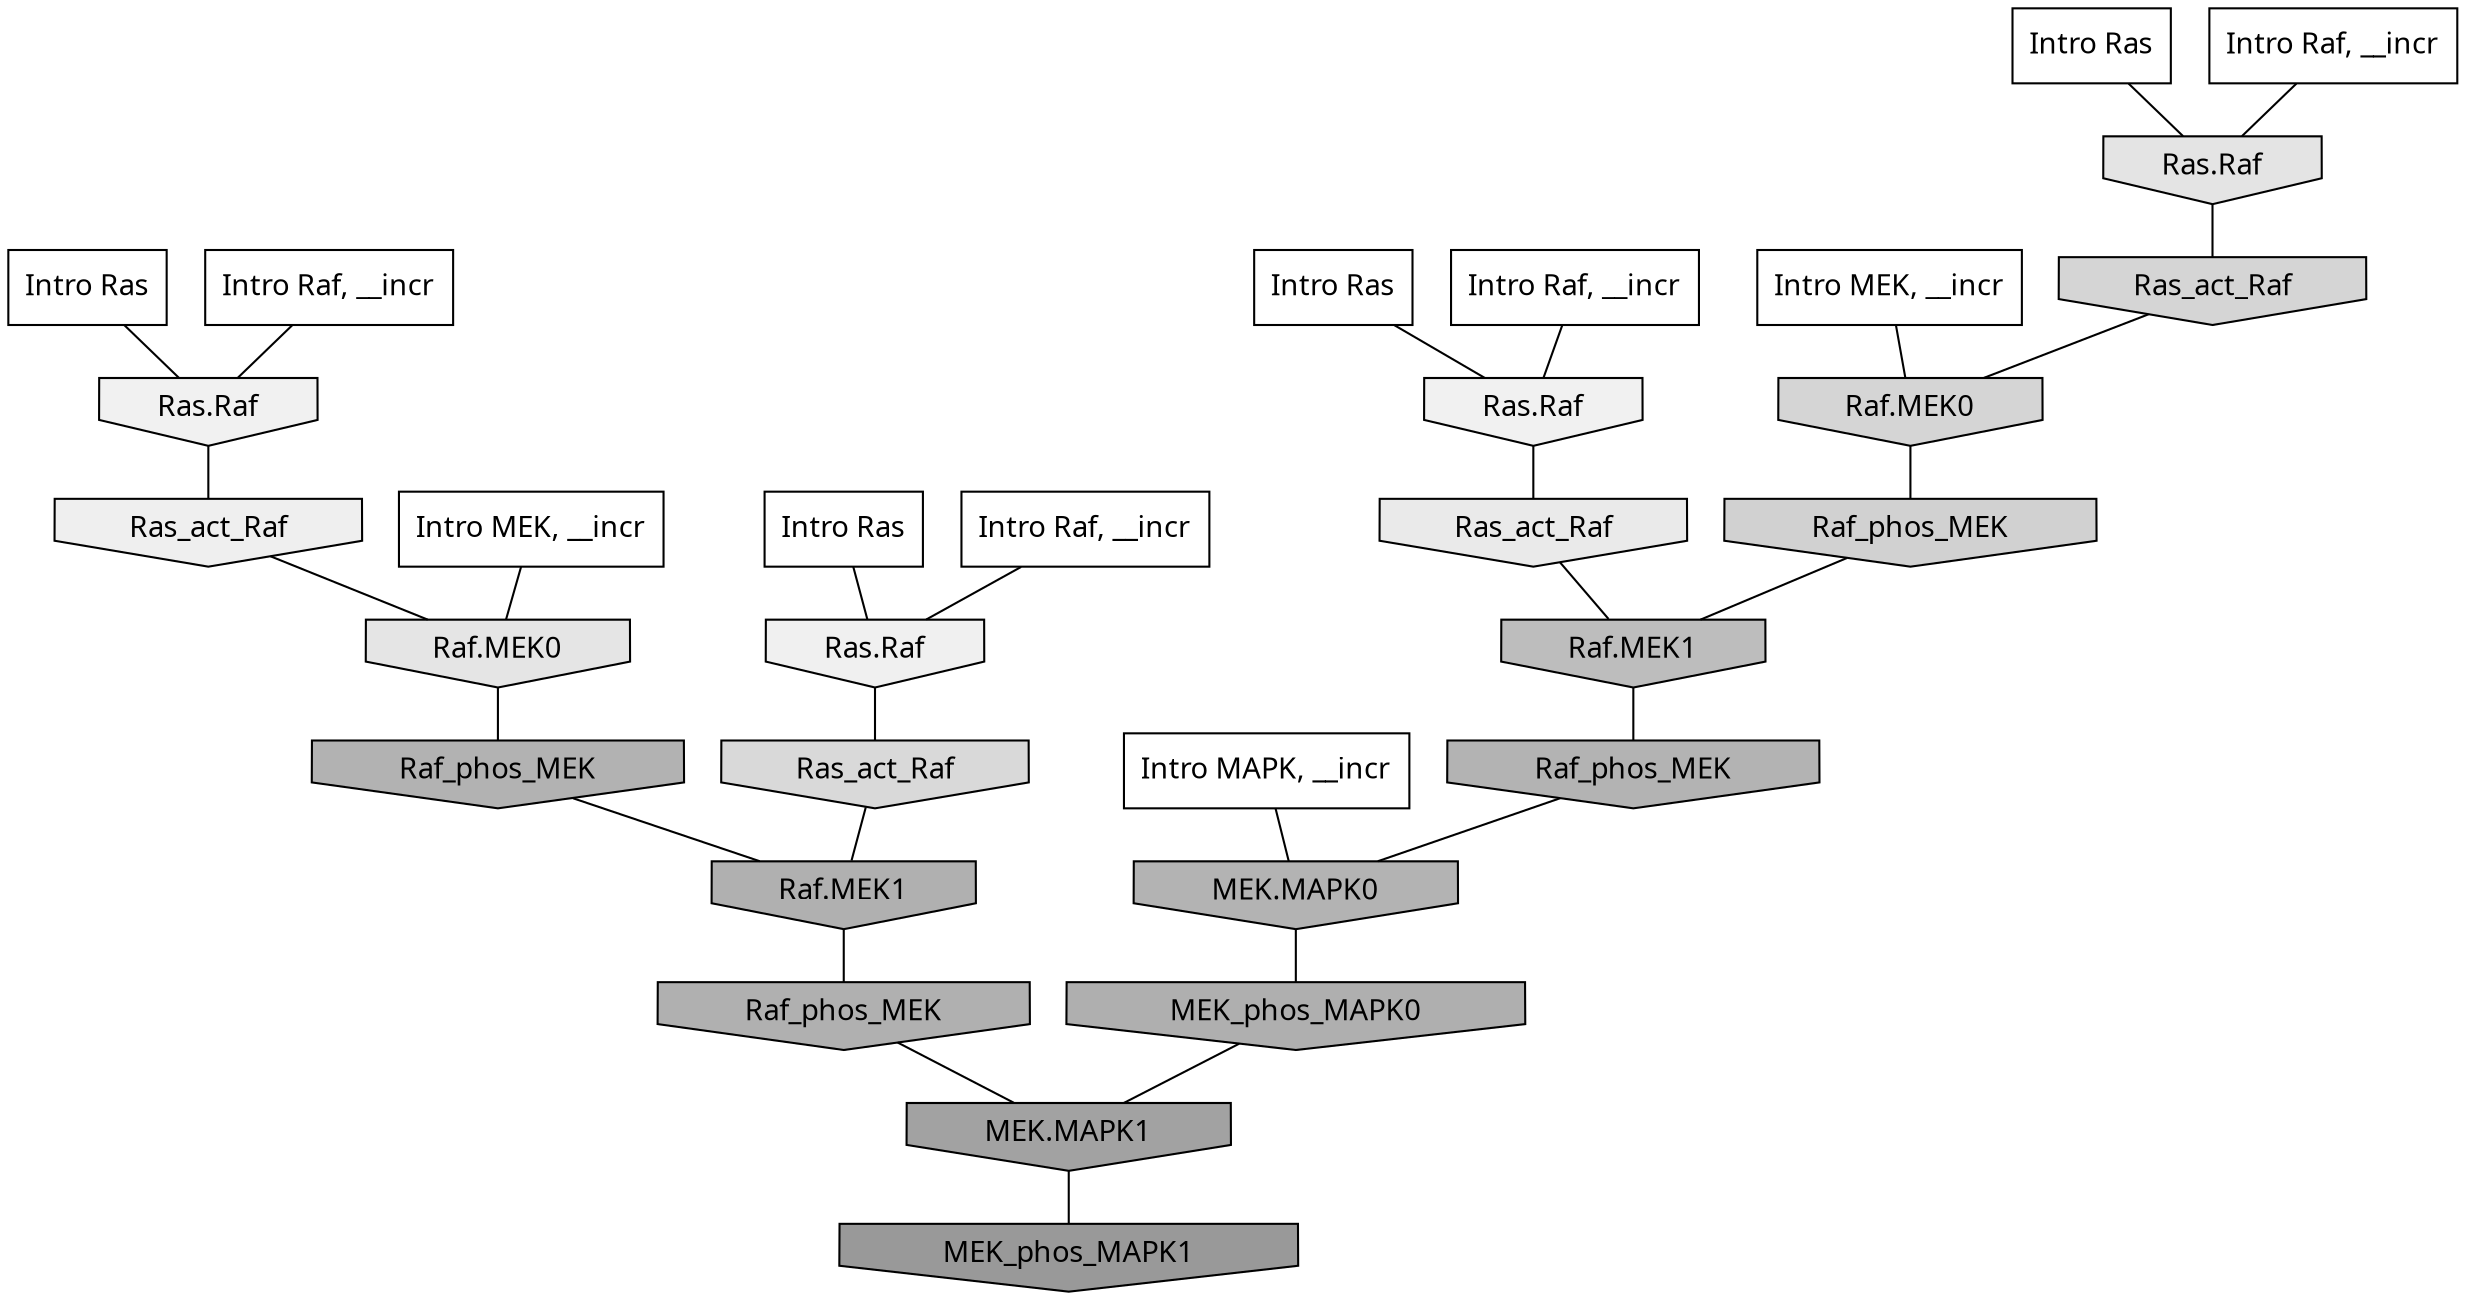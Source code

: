 digraph G{
  rankdir="TB";
  ranksep=0.30;
  node [fontname="CMU Serif"];
  edge [fontname="CMU Serif"];
  
  3 [label="Intro Ras", shape=rectangle, style=filled, fillcolor="0.000 0.000 1.000"]
  
  33 [label="Intro Ras", shape=rectangle, style=filled, fillcolor="0.000 0.000 1.000"]
  
  78 [label="Intro Ras", shape=rectangle, style=filled, fillcolor="0.000 0.000 1.000"]
  
  84 [label="Intro Ras", shape=rectangle, style=filled, fillcolor="0.000 0.000 1.000"]
  
  578 [label="Intro Raf, __incr", shape=rectangle, style=filled, fillcolor="0.000 0.000 1.000"]
  
  930 [label="Intro Raf, __incr", shape=rectangle, style=filled, fillcolor="0.000 0.000 1.000"]
  
  1051 [label="Intro Raf, __incr", shape=rectangle, style=filled, fillcolor="0.000 0.000 1.000"]
  
  1052 [label="Intro Raf, __incr", shape=rectangle, style=filled, fillcolor="0.000 0.000 1.000"]
  
  1175 [label="Intro MEK, __incr", shape=rectangle, style=filled, fillcolor="0.000 0.000 1.000"]
  
  1197 [label="Intro MEK, __incr", shape=rectangle, style=filled, fillcolor="0.000 0.000 1.000"]
  
  3088 [label="Intro MAPK, __incr", shape=rectangle, style=filled, fillcolor="0.000 0.000 1.000"]
  
  3709 [label="Ras.Raf", shape=invhouse, style=filled, fillcolor="0.000 0.000 0.943"]
  
  3713 [label="Ras.Raf", shape=invhouse, style=filled, fillcolor="0.000 0.000 0.943"]
  
  3779 [label="Ras.Raf", shape=invhouse, style=filled, fillcolor="0.000 0.000 0.938"]
  
  3832 [label="Ras_act_Raf", shape=invhouse, style=filled, fillcolor="0.000 0.000 0.934"]
  
  4102 [label="Ras_act_Raf", shape=invhouse, style=filled, fillcolor="0.000 0.000 0.916"]
  
  4365 [label="Raf.MEK0", shape=invhouse, style=filled, fillcolor="0.000 0.000 0.897"]
  
  4447 [label="Ras.Raf", shape=invhouse, style=filled, fillcolor="0.000 0.000 0.891"]
  
  5097 [label="Ras_act_Raf", shape=invhouse, style=filled, fillcolor="0.000 0.000 0.849"]
  
  5391 [label="Ras_act_Raf", shape=invhouse, style=filled, fillcolor="0.000 0.000 0.834"]
  
  5393 [label="Raf.MEK0", shape=invhouse, style=filled, fillcolor="0.000 0.000 0.834"]
  
  5564 [label="Raf_phos_MEK", shape=invhouse, style=filled, fillcolor="0.000 0.000 0.820"]
  
  7445 [label="Raf.MEK1", shape=invhouse, style=filled, fillcolor="0.000 0.000 0.740"]
  
  8631 [label="Raf_phos_MEK", shape=invhouse, style=filled, fillcolor="0.000 0.000 0.703"]
  
  8729 [label="MEK.MAPK0", shape=invhouse, style=filled, fillcolor="0.000 0.000 0.700"]
  
  8842 [label="Raf_phos_MEK", shape=invhouse, style=filled, fillcolor="0.000 0.000 0.696"]
  
  9008 [label="Raf.MEK1", shape=invhouse, style=filled, fillcolor="0.000 0.000 0.690"]
  
  9107 [label="Raf_phos_MEK", shape=invhouse, style=filled, fillcolor="0.000 0.000 0.688"]
  
  9182 [label="MEK_phos_MAPK0", shape=invhouse, style=filled, fillcolor="0.000 0.000 0.686"]
  
  11643 [label="MEK.MAPK1", shape=invhouse, style=filled, fillcolor="0.000 0.000 0.634"]
  
  13625 [label="MEK_phos_MAPK1", shape=invhouse, style=filled, fillcolor="0.000 0.000 0.600"]
  
  
  11643 -> 13625 [dir=none, color="0.000 0.000 0.000"] 
  9182 -> 11643 [dir=none, color="0.000 0.000 0.000"] 
  9107 -> 11643 [dir=none, color="0.000 0.000 0.000"] 
  9008 -> 9107 [dir=none, color="0.000 0.000 0.000"] 
  8842 -> 9008 [dir=none, color="0.000 0.000 0.000"] 
  8729 -> 9182 [dir=none, color="0.000 0.000 0.000"] 
  8631 -> 8729 [dir=none, color="0.000 0.000 0.000"] 
  7445 -> 8631 [dir=none, color="0.000 0.000 0.000"] 
  5564 -> 7445 [dir=none, color="0.000 0.000 0.000"] 
  5393 -> 5564 [dir=none, color="0.000 0.000 0.000"] 
  5391 -> 5393 [dir=none, color="0.000 0.000 0.000"] 
  5097 -> 9008 [dir=none, color="0.000 0.000 0.000"] 
  4447 -> 5391 [dir=none, color="0.000 0.000 0.000"] 
  4365 -> 8842 [dir=none, color="0.000 0.000 0.000"] 
  4102 -> 7445 [dir=none, color="0.000 0.000 0.000"] 
  3832 -> 4365 [dir=none, color="0.000 0.000 0.000"] 
  3779 -> 5097 [dir=none, color="0.000 0.000 0.000"] 
  3713 -> 4102 [dir=none, color="0.000 0.000 0.000"] 
  3709 -> 3832 [dir=none, color="0.000 0.000 0.000"] 
  3088 -> 8729 [dir=none, color="0.000 0.000 0.000"] 
  1197 -> 5393 [dir=none, color="0.000 0.000 0.000"] 
  1175 -> 4365 [dir=none, color="0.000 0.000 0.000"] 
  1052 -> 3713 [dir=none, color="0.000 0.000 0.000"] 
  1051 -> 4447 [dir=none, color="0.000 0.000 0.000"] 
  930 -> 3779 [dir=none, color="0.000 0.000 0.000"] 
  578 -> 3709 [dir=none, color="0.000 0.000 0.000"] 
  84 -> 4447 [dir=none, color="0.000 0.000 0.000"] 
  78 -> 3713 [dir=none, color="0.000 0.000 0.000"] 
  33 -> 3779 [dir=none, color="0.000 0.000 0.000"] 
  3 -> 3709 [dir=none, color="0.000 0.000 0.000"] 
  
  }

